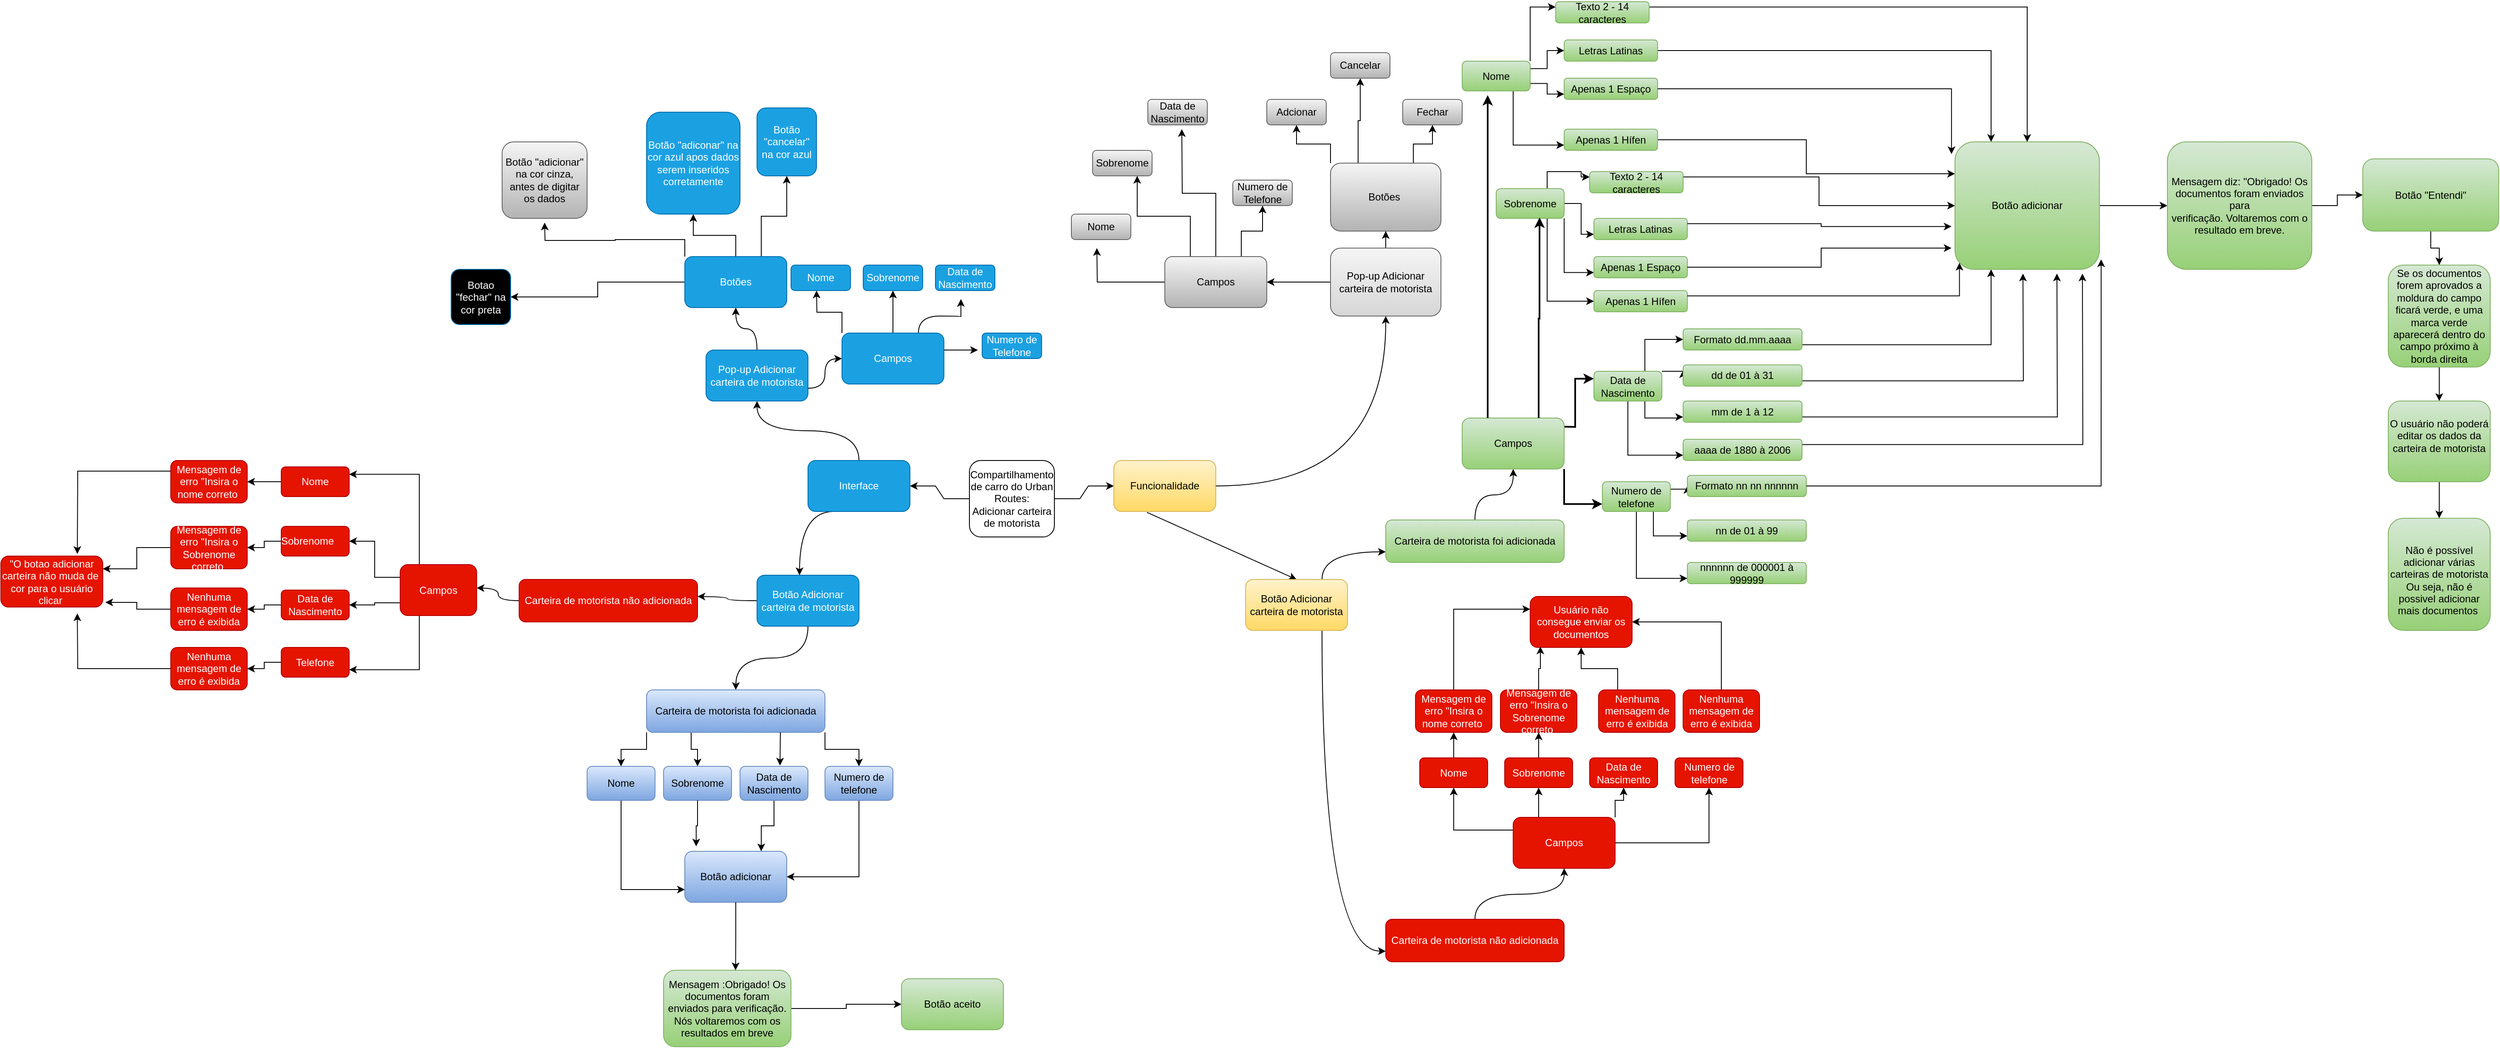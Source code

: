<mxfile version="23.1.2" type="google">
  <diagram name="Страница — 1" id="ZIvHRaE6xj98YJD_3Kp9">
    <mxGraphModel grid="1" page="1" gridSize="10" guides="1" tooltips="1" connect="1" arrows="1" fold="1" pageScale="1" pageWidth="1169" pageHeight="827" math="0" shadow="0">
      <root>
        <mxCell id="0" />
        <mxCell id="1" parent="0" />
        <mxCell id="x7NN56IQzNF8zz9Aa7Xd-1" value="" style="edgeStyle=entityRelationEdgeStyle;rounded=0;orthogonalLoop=1;jettySize=auto;html=1;" edge="1" parent="1" source="x7NN56IQzNF8zz9Aa7Xd-3" target="x7NN56IQzNF8zz9Aa7Xd-6">
          <mxGeometry relative="1" as="geometry" />
        </mxCell>
        <mxCell id="x7NN56IQzNF8zz9Aa7Xd-2" value="" style="edgeStyle=entityRelationEdgeStyle;rounded=0;orthogonalLoop=1;jettySize=auto;html=1;" edge="1" parent="1" source="x7NN56IQzNF8zz9Aa7Xd-3" target="x7NN56IQzNF8zz9Aa7Xd-7">
          <mxGeometry relative="1" as="geometry" />
        </mxCell>
        <mxCell id="x7NN56IQzNF8zz9Aa7Xd-3" value="Compartilhamento de carro do Urban Routes:&lt;br/&gt;Adicionar carteira de motorista" style="rounded=1;whiteSpace=wrap;html=1;" vertex="1" parent="1">
          <mxGeometry x="370" y="390" width="100" height="90" as="geometry" />
        </mxCell>
        <mxCell id="x7NN56IQzNF8zz9Aa7Xd-4" value="" style="edgeStyle=orthogonalEdgeStyle;rounded=0;orthogonalLoop=1;jettySize=auto;html=1;curved=1;entryX=0.5;entryY=1;entryDx=0;entryDy=0;exitX=0.5;exitY=0;exitDx=0;exitDy=0;" edge="1" parent="1" source="x7NN56IQzNF8zz9Aa7Xd-6" target="x7NN56IQzNF8zz9Aa7Xd-8">
          <mxGeometry relative="1" as="geometry">
            <mxPoint x="30" y="370" as="sourcePoint" />
            <mxPoint x="30" y="230" as="targetPoint" />
          </mxGeometry>
        </mxCell>
        <mxCell id="x7NN56IQzNF8zz9Aa7Xd-5" value="" style="edgeStyle=orthogonalEdgeStyle;rounded=0;orthogonalLoop=1;jettySize=auto;html=1;entryX=0.5;entryY=0;entryDx=0;entryDy=0;curved=1;" edge="1" parent="1">
          <mxGeometry relative="1" as="geometry">
            <mxPoint x="210" y="450" as="sourcePoint" />
            <mxPoint x="170" y="525" as="targetPoint" />
          </mxGeometry>
        </mxCell>
        <mxCell id="x7NN56IQzNF8zz9Aa7Xd-6" value="Interface" style="whiteSpace=wrap;html=1;rounded=1;fillColor=#1ba1e2;strokeColor=#006EAF;fontColor=#ffffff;" vertex="1" parent="1">
          <mxGeometry x="180" y="390" width="120" height="60" as="geometry" />
        </mxCell>
        <mxCell id="x7NN56IQzNF8zz9Aa7Xd-7" value="Funcionalidade" style="whiteSpace=wrap;html=1;rounded=1;fillColor=#fff2cc;gradientColor=#ffd966;strokeColor=#d6b656;" vertex="1" parent="1">
          <mxGeometry x="540" y="390" width="120" height="60" as="geometry" />
        </mxCell>
        <mxCell id="x7NN56IQzNF8zz9Aa7Xd-26" value="" style="edgeStyle=orthogonalEdgeStyle;rounded=0;orthogonalLoop=1;jettySize=auto;html=1;curved=1;" edge="1" parent="1" source="x7NN56IQzNF8zz9Aa7Xd-8" target="x7NN56IQzNF8zz9Aa7Xd-25">
          <mxGeometry relative="1" as="geometry" />
        </mxCell>
        <mxCell id="x7NN56IQzNF8zz9Aa7Xd-8" value="Pop-up Adicionar carteira de motorista" style="whiteSpace=wrap;html=1;rounded=1;fillColor=#1ba1e2;fontColor=#ffffff;strokeColor=#006EAF;" vertex="1" parent="1">
          <mxGeometry x="60" y="260" width="120" height="60" as="geometry" />
        </mxCell>
        <mxCell id="x7NN56IQzNF8zz9Aa7Xd-9" style="edgeStyle=orthogonalEdgeStyle;curved=1;rounded=0;orthogonalLoop=1;jettySize=auto;html=1;exitX=1;exitY=0.75;exitDx=0;exitDy=0;entryX=0;entryY=0.5;entryDx=0;entryDy=0;" edge="1" parent="1" source="x7NN56IQzNF8zz9Aa7Xd-8">
          <mxGeometry relative="1" as="geometry">
            <mxPoint x="67.5" y="180" as="sourcePoint" />
            <mxPoint x="220" y="270" as="targetPoint" />
          </mxGeometry>
        </mxCell>
        <mxCell id="x7NN56IQzNF8zz9Aa7Xd-10" value="" style="endArrow=classic;html=1;rounded=0;curved=1;entryX=0.5;entryY=0;entryDx=0;entryDy=0;exitX=0.325;exitY=1.017;exitDx=0;exitDy=0;exitPerimeter=0;" edge="1" parent="1" source="x7NN56IQzNF8zz9Aa7Xd-7" target="x7NN56IQzNF8zz9Aa7Xd-33">
          <mxGeometry width="50" height="50" relative="1" as="geometry">
            <mxPoint x="425" y="610" as="sourcePoint" />
            <mxPoint x="660" y="555" as="targetPoint" />
          </mxGeometry>
        </mxCell>
        <mxCell id="x7NN56IQzNF8zz9Aa7Xd-12" style="edgeStyle=orthogonalEdgeStyle;curved=1;rounded=0;orthogonalLoop=1;jettySize=auto;html=1;exitX=1;exitY=0.5;exitDx=0;exitDy=0;entryX=0.5;entryY=1;entryDx=0;entryDy=0;" edge="1" parent="1" source="x7NN56IQzNF8zz9Aa7Xd-7">
          <mxGeometry relative="1" as="geometry">
            <mxPoint x="860" y="220" as="targetPoint" />
          </mxGeometry>
        </mxCell>
        <mxCell id="x7NN56IQzNF8zz9Aa7Xd-15" style="edgeStyle=orthogonalEdgeStyle;curved=1;rounded=0;orthogonalLoop=1;jettySize=auto;html=1;exitX=0.5;exitY=1;exitDx=0;exitDy=0;entryX=0.5;entryY=0;entryDx=0;entryDy=0;" edge="1" parent="1" source="x7NN56IQzNF8zz9Aa7Xd-17">
          <mxGeometry relative="1" as="geometry">
            <mxPoint x="95" y="660" as="targetPoint" />
          </mxGeometry>
        </mxCell>
        <mxCell id="x7NN56IQzNF8zz9Aa7Xd-16" style="edgeStyle=orthogonalEdgeStyle;curved=1;rounded=0;orthogonalLoop=1;jettySize=auto;html=1;exitX=0;exitY=0.5;exitDx=0;exitDy=0;entryX=1;entryY=0.5;entryDx=0;entryDy=0;" edge="1" parent="1" source="x7NN56IQzNF8zz9Aa7Xd-17">
          <mxGeometry relative="1" as="geometry">
            <mxPoint x="50" y="550" as="targetPoint" />
          </mxGeometry>
        </mxCell>
        <mxCell id="x7NN56IQzNF8zz9Aa7Xd-17" value="Botão Adicionar carteira de motorista" style="whiteSpace=wrap;html=1;rounded=1;fillColor=#1ba1e2;fontColor=#ffffff;strokeColor=#006EAF;" vertex="1" parent="1">
          <mxGeometry x="120" y="525" width="120" height="60" as="geometry" />
        </mxCell>
        <mxCell id="p_vRB4R4y17Bd1J3rTZT-141" value="" style="edgeStyle=orthogonalEdgeStyle;rounded=0;orthogonalLoop=1;jettySize=auto;html=1;entryX=1;entryY=0.5;entryDx=0;entryDy=0;" edge="1" parent="1" source="x7NN56IQzNF8zz9Aa7Xd-19" target="AQnSwi48H9AKD2U_IpFZ-13">
          <mxGeometry relative="1" as="geometry" />
        </mxCell>
        <mxCell id="p_vRB4R4y17Bd1J3rTZT-143" value="" style="edgeStyle=orthogonalEdgeStyle;rounded=0;orthogonalLoop=1;jettySize=auto;html=1;" edge="1" parent="1" source="x7NN56IQzNF8zz9Aa7Xd-19" target="p_vRB4R4y17Bd1J3rTZT-142">
          <mxGeometry relative="1" as="geometry" />
        </mxCell>
        <mxCell id="x7NN56IQzNF8zz9Aa7Xd-19" value="Pop-up Adicionar carteira de motorista" style="rounded=1;whiteSpace=wrap;html=1;fillColor=#f5f5f5;gradientColor=#d6d6d6;strokeColor=#666666;" vertex="1" parent="1">
          <mxGeometry x="795" y="140" width="130" height="80" as="geometry" />
        </mxCell>
        <mxCell id="x7NN56IQzNF8zz9Aa7Xd-29" style="edgeStyle=orthogonalEdgeStyle;curved=1;rounded=0;orthogonalLoop=1;jettySize=auto;html=1;exitX=0;exitY=0.5;exitDx=0;exitDy=0;" edge="1" parent="1" source="x7NN56IQzNF8zz9Aa7Xd-20">
          <mxGeometry relative="1" as="geometry">
            <mxPoint x="-210" y="540" as="targetPoint" />
          </mxGeometry>
        </mxCell>
        <mxCell id="x7NN56IQzNF8zz9Aa7Xd-20" value="Carteira de motorista não adicionada" style="rounded=1;whiteSpace=wrap;html=1;fillColor=#e51400;fontColor=#ffffff;strokeColor=#B20000;" vertex="1" parent="1">
          <mxGeometry x="-160" y="530" width="210" height="50" as="geometry" />
        </mxCell>
        <mxCell id="p_vRB4R4y17Bd1J3rTZT-20" style="edgeStyle=orthogonalEdgeStyle;rounded=0;orthogonalLoop=1;jettySize=auto;html=1;exitX=0;exitY=1;exitDx=0;exitDy=0;entryX=0.5;entryY=0;entryDx=0;entryDy=0;" edge="1" parent="1" source="x7NN56IQzNF8zz9Aa7Xd-21" target="p_vRB4R4y17Bd1J3rTZT-14">
          <mxGeometry relative="1" as="geometry" />
        </mxCell>
        <mxCell id="p_vRB4R4y17Bd1J3rTZT-21" style="edgeStyle=orthogonalEdgeStyle;rounded=0;orthogonalLoop=1;jettySize=auto;html=1;exitX=0.25;exitY=1;exitDx=0;exitDy=0;" edge="1" parent="1" source="x7NN56IQzNF8zz9Aa7Xd-21" target="p_vRB4R4y17Bd1J3rTZT-15">
          <mxGeometry relative="1" as="geometry" />
        </mxCell>
        <mxCell id="p_vRB4R4y17Bd1J3rTZT-23" style="edgeStyle=orthogonalEdgeStyle;rounded=0;orthogonalLoop=1;jettySize=auto;html=1;exitX=1;exitY=1;exitDx=0;exitDy=0;" edge="1" parent="1" source="x7NN56IQzNF8zz9Aa7Xd-21" target="p_vRB4R4y17Bd1J3rTZT-19">
          <mxGeometry relative="1" as="geometry" />
        </mxCell>
        <mxCell id="x7NN56IQzNF8zz9Aa7Xd-21" value="Carteira de motorista foi adicionada" style="rounded=1;whiteSpace=wrap;html=1;fillColor=#dae8fc;gradientColor=#7ea6e0;strokeColor=#6c8ebf;" vertex="1" parent="1">
          <mxGeometry x="-10" y="660" width="210" height="50" as="geometry" />
        </mxCell>
        <mxCell id="x7NN56IQzNF8zz9Aa7Xd-23" style="edgeStyle=orthogonalEdgeStyle;rounded=0;orthogonalLoop=1;jettySize=auto;html=1;exitX=0.5;exitY=0;exitDx=0;exitDy=0;curved=1;entryX=0.5;entryY=1;entryDx=0;entryDy=0;" edge="1" parent="1" source="x7NN56IQzNF8zz9Aa7Xd-22" target="p_vRB4R4y17Bd1J3rTZT-5">
          <mxGeometry relative="1" as="geometry">
            <mxPoint x="280" y="210" as="targetPoint" />
          </mxGeometry>
        </mxCell>
        <mxCell id="x7NN56IQzNF8zz9Aa7Xd-24" style="edgeStyle=orthogonalEdgeStyle;rounded=0;orthogonalLoop=1;jettySize=auto;html=1;exitX=0.75;exitY=0;exitDx=0;exitDy=0;curved=1;" edge="1" parent="1" source="x7NN56IQzNF8zz9Aa7Xd-22">
          <mxGeometry relative="1" as="geometry">
            <mxPoint x="360" y="200" as="targetPoint" />
          </mxGeometry>
        </mxCell>
        <mxCell id="p_vRB4R4y17Bd1J3rTZT-2" style="edgeStyle=orthogonalEdgeStyle;rounded=0;orthogonalLoop=1;jettySize=auto;html=1;exitX=0;exitY=0;exitDx=0;exitDy=0;" edge="1" parent="1" source="x7NN56IQzNF8zz9Aa7Xd-22">
          <mxGeometry relative="1" as="geometry">
            <mxPoint x="190" y="190" as="targetPoint" />
          </mxGeometry>
        </mxCell>
        <mxCell id="x7NN56IQzNF8zz9Aa7Xd-22" value="Campos" style="rounded=1;whiteSpace=wrap;html=1;fillColor=#1ba1e2;fontColor=#ffffff;strokeColor=#006EAF;" vertex="1" parent="1">
          <mxGeometry x="220" y="240" width="120" height="60" as="geometry" />
        </mxCell>
        <mxCell id="AQnSwi48H9AKD2U_IpFZ-12" style="edgeStyle=orthogonalEdgeStyle;rounded=0;orthogonalLoop=1;jettySize=auto;html=1;exitX=0;exitY=0.5;exitDx=0;exitDy=0;entryX=1;entryY=0.5;entryDx=0;entryDy=0;" edge="1" parent="1" source="x7NN56IQzNF8zz9Aa7Xd-25" target="AQnSwi48H9AKD2U_IpFZ-11">
          <mxGeometry relative="1" as="geometry" />
        </mxCell>
        <mxCell id="AQnSwi48H9AKD2U_IpFZ-59" style="edgeStyle=orthogonalEdgeStyle;rounded=0;orthogonalLoop=1;jettySize=auto;html=1;exitX=0.75;exitY=0;exitDx=0;exitDy=0;entryX=0.5;entryY=1;entryDx=0;entryDy=0;" edge="1" parent="1" source="x7NN56IQzNF8zz9Aa7Xd-25" target="p_vRB4R4y17Bd1J3rTZT-12">
          <mxGeometry relative="1" as="geometry" />
        </mxCell>
        <mxCell id="AQnSwi48H9AKD2U_IpFZ-61" style="edgeStyle=orthogonalEdgeStyle;rounded=0;orthogonalLoop=1;jettySize=auto;html=1;exitX=0.5;exitY=0;exitDx=0;exitDy=0;" edge="1" parent="1" source="x7NN56IQzNF8zz9Aa7Xd-25" target="AQnSwi48H9AKD2U_IpFZ-60">
          <mxGeometry relative="1" as="geometry" />
        </mxCell>
        <mxCell id="AQnSwi48H9AKD2U_IpFZ-62" style="edgeStyle=orthogonalEdgeStyle;rounded=0;orthogonalLoop=1;jettySize=auto;html=1;exitX=0;exitY=0;exitDx=0;exitDy=0;" edge="1" parent="1" source="x7NN56IQzNF8zz9Aa7Xd-25">
          <mxGeometry relative="1" as="geometry">
            <mxPoint x="-130" y="110" as="targetPoint" />
          </mxGeometry>
        </mxCell>
        <mxCell id="x7NN56IQzNF8zz9Aa7Xd-25" value="Botões" style="whiteSpace=wrap;html=1;rounded=1;fillColor=#1ba1e2;fontColor=#ffffff;strokeColor=#006EAF;" vertex="1" parent="1">
          <mxGeometry x="35" y="150" width="120" height="60" as="geometry" />
        </mxCell>
        <mxCell id="x7NN56IQzNF8zz9Aa7Xd-39" style="edgeStyle=orthogonalEdgeStyle;curved=1;rounded=0;orthogonalLoop=1;jettySize=auto;html=1;exitX=0.75;exitY=1;exitDx=0;exitDy=0;entryX=0;entryY=0.75;entryDx=0;entryDy=0;" edge="1" parent="1" source="x7NN56IQzNF8zz9Aa7Xd-33" target="x7NN56IQzNF8zz9Aa7Xd-37">
          <mxGeometry relative="1" as="geometry" />
        </mxCell>
        <mxCell id="x7NN56IQzNF8zz9Aa7Xd-40" style="edgeStyle=orthogonalEdgeStyle;curved=1;rounded=0;orthogonalLoop=1;jettySize=auto;html=1;exitX=0.75;exitY=0;exitDx=0;exitDy=0;entryX=0;entryY=0.75;entryDx=0;entryDy=0;" edge="1" parent="1" source="x7NN56IQzNF8zz9Aa7Xd-33" target="x7NN56IQzNF8zz9Aa7Xd-38">
          <mxGeometry relative="1" as="geometry" />
        </mxCell>
        <mxCell id="x7NN56IQzNF8zz9Aa7Xd-33" value="Botão Adicionar carteira de motorista" style="whiteSpace=wrap;html=1;rounded=1;fillColor=#fff2cc;gradientColor=#ffd966;strokeColor=#d6b656;" vertex="1" parent="1">
          <mxGeometry x="695" y="530" width="120" height="60" as="geometry" />
        </mxCell>
        <mxCell id="x7NN56IQzNF8zz9Aa7Xd-42" style="edgeStyle=orthogonalEdgeStyle;curved=1;rounded=0;orthogonalLoop=1;jettySize=auto;html=1;exitX=0.5;exitY=0;exitDx=0;exitDy=0;" edge="1" parent="1" source="x7NN56IQzNF8zz9Aa7Xd-37">
          <mxGeometry relative="1" as="geometry">
            <mxPoint x="1070" y="870" as="targetPoint" />
          </mxGeometry>
        </mxCell>
        <mxCell id="x7NN56IQzNF8zz9Aa7Xd-37" value="Carteira de motorista não adicionada" style="rounded=1;whiteSpace=wrap;html=1;fillColor=#e51400;strokeColor=#B20000;fontColor=#ffffff;" vertex="1" parent="1">
          <mxGeometry x="860" y="930" width="210" height="50" as="geometry" />
        </mxCell>
        <mxCell id="x7NN56IQzNF8zz9Aa7Xd-41" style="edgeStyle=orthogonalEdgeStyle;curved=1;rounded=0;orthogonalLoop=1;jettySize=auto;html=1;exitX=0.5;exitY=0;exitDx=0;exitDy=0;" edge="1" parent="1" source="x7NN56IQzNF8zz9Aa7Xd-38">
          <mxGeometry relative="1" as="geometry">
            <mxPoint x="1010" y="400" as="targetPoint" />
          </mxGeometry>
        </mxCell>
        <mxCell id="x7NN56IQzNF8zz9Aa7Xd-38" value="Carteira de motorista foi adicionada" style="rounded=1;whiteSpace=wrap;html=1;fillColor=#d5e8d4;gradientColor=#97d077;strokeColor=#82b366;" vertex="1" parent="1">
          <mxGeometry x="860" y="460" width="210" height="50" as="geometry" />
        </mxCell>
        <mxCell id="p_vRB4R4y17Bd1J3rTZT-3" value="Nome" style="rounded=1;whiteSpace=wrap;html=1;fillColor=#1ba1e2;fontColor=#ffffff;strokeColor=#006EAF;" vertex="1" parent="1">
          <mxGeometry x="160" y="160" width="70" height="30" as="geometry" />
        </mxCell>
        <mxCell id="p_vRB4R4y17Bd1J3rTZT-5" value="Sobrenome" style="rounded=1;whiteSpace=wrap;html=1;fillColor=#1ba1e2;fontColor=#ffffff;strokeColor=#006EAF;" vertex="1" parent="1">
          <mxGeometry x="245" y="160" width="70" height="30" as="geometry" />
        </mxCell>
        <mxCell id="p_vRB4R4y17Bd1J3rTZT-8" value="Data de Nascimento" style="rounded=1;whiteSpace=wrap;html=1;fillColor=#1ba1e2;fontColor=#ffffff;strokeColor=#006EAF;" vertex="1" parent="1">
          <mxGeometry x="330" y="160" width="70" height="30" as="geometry" />
        </mxCell>
        <mxCell id="p_vRB4R4y17Bd1J3rTZT-9" value="" style="endArrow=classic;html=1;rounded=0;" edge="1" parent="1">
          <mxGeometry width="50" height="50" relative="1" as="geometry">
            <mxPoint x="340" y="260" as="sourcePoint" />
            <mxPoint x="380" y="260" as="targetPoint" />
          </mxGeometry>
        </mxCell>
        <mxCell id="p_vRB4R4y17Bd1J3rTZT-10" value="Numero de Telefone" style="rounded=1;whiteSpace=wrap;html=1;fillColor=#1ba1e2;fontColor=#ffffff;strokeColor=#006EAF;" vertex="1" parent="1">
          <mxGeometry x="385" y="240" width="70" height="30" as="geometry" />
        </mxCell>
        <mxCell id="p_vRB4R4y17Bd1J3rTZT-11" value="Botão &quot;adicionar&quot; na cor cinza, antes de digitar os dados" style="rounded=1;whiteSpace=wrap;html=1;fillColor=#f5f5f5;strokeColor=#666666;gradientColor=#b3b3b3;" vertex="1" parent="1">
          <mxGeometry x="-180" y="15" width="100" height="90" as="geometry" />
        </mxCell>
        <mxCell id="p_vRB4R4y17Bd1J3rTZT-12" value="Botão &quot;cancelar&quot; na cor azul" style="rounded=1;whiteSpace=wrap;html=1;fillColor=#1ba1e2;fontColor=#ffffff;strokeColor=#006EAF;" vertex="1" parent="1">
          <mxGeometry x="120" y="-25" width="70" height="80" as="geometry" />
        </mxCell>
        <mxCell id="AQnSwi48H9AKD2U_IpFZ-6" style="edgeStyle=orthogonalEdgeStyle;rounded=0;orthogonalLoop=1;jettySize=auto;html=1;exitX=0.5;exitY=1;exitDx=0;exitDy=0;entryX=0;entryY=0.75;entryDx=0;entryDy=0;" edge="1" parent="1" source="p_vRB4R4y17Bd1J3rTZT-14" target="AQnSwi48H9AKD2U_IpFZ-5">
          <mxGeometry relative="1" as="geometry" />
        </mxCell>
        <mxCell id="p_vRB4R4y17Bd1J3rTZT-14" value="Nome" style="rounded=1;whiteSpace=wrap;html=1;fillColor=#dae8fc;gradientColor=#7ea6e0;strokeColor=#6c8ebf;" vertex="1" parent="1">
          <mxGeometry x="-80" y="750" width="80" height="40" as="geometry" />
        </mxCell>
        <mxCell id="p_vRB4R4y17Bd1J3rTZT-15" value="Sobrenome" style="rounded=1;whiteSpace=wrap;html=1;fillColor=#dae8fc;gradientColor=#7ea6e0;strokeColor=#6c8ebf;" vertex="1" parent="1">
          <mxGeometry x="10" y="750" width="80" height="40" as="geometry" />
        </mxCell>
        <mxCell id="AQnSwi48H9AKD2U_IpFZ-8" style="edgeStyle=orthogonalEdgeStyle;rounded=0;orthogonalLoop=1;jettySize=auto;html=1;exitX=0.5;exitY=1;exitDx=0;exitDy=0;entryX=0.75;entryY=0;entryDx=0;entryDy=0;" edge="1" parent="1" source="p_vRB4R4y17Bd1J3rTZT-16" target="AQnSwi48H9AKD2U_IpFZ-5">
          <mxGeometry relative="1" as="geometry" />
        </mxCell>
        <mxCell id="p_vRB4R4y17Bd1J3rTZT-16" value="Data de Nascimento" style="rounded=1;whiteSpace=wrap;html=1;fillColor=#dae8fc;gradientColor=#7ea6e0;strokeColor=#6c8ebf;" vertex="1" parent="1">
          <mxGeometry x="100" y="750" width="80" height="40" as="geometry" />
        </mxCell>
        <mxCell id="AQnSwi48H9AKD2U_IpFZ-9" style="edgeStyle=orthogonalEdgeStyle;rounded=0;orthogonalLoop=1;jettySize=auto;html=1;exitX=0.5;exitY=1;exitDx=0;exitDy=0;entryX=1;entryY=0.5;entryDx=0;entryDy=0;" edge="1" parent="1" source="p_vRB4R4y17Bd1J3rTZT-19" target="AQnSwi48H9AKD2U_IpFZ-5">
          <mxGeometry relative="1" as="geometry" />
        </mxCell>
        <mxCell id="p_vRB4R4y17Bd1J3rTZT-19" value="Numero de telefone" style="rounded=1;whiteSpace=wrap;html=1;fillColor=#dae8fc;gradientColor=#7ea6e0;strokeColor=#6c8ebf;" vertex="1" parent="1">
          <mxGeometry x="200" y="750" width="80" height="40" as="geometry" />
        </mxCell>
        <mxCell id="p_vRB4R4y17Bd1J3rTZT-22" style="edgeStyle=orthogonalEdgeStyle;rounded=0;orthogonalLoop=1;jettySize=auto;html=1;exitX=0.75;exitY=1;exitDx=0;exitDy=0;entryX=0.588;entryY=-0.025;entryDx=0;entryDy=0;entryPerimeter=0;" edge="1" parent="1" source="x7NN56IQzNF8zz9Aa7Xd-21" target="p_vRB4R4y17Bd1J3rTZT-16">
          <mxGeometry relative="1" as="geometry" />
        </mxCell>
        <mxCell id="AQnSwi48H9AKD2U_IpFZ-2" style="edgeStyle=orthogonalEdgeStyle;rounded=0;orthogonalLoop=1;jettySize=auto;html=1;exitX=1;exitY=0.5;exitDx=0;exitDy=0;" edge="1" parent="1" source="p_vRB4R4y17Bd1J3rTZT-24" target="AQnSwi48H9AKD2U_IpFZ-1">
          <mxGeometry relative="1" as="geometry" />
        </mxCell>
        <mxCell id="p_vRB4R4y17Bd1J3rTZT-24" value="Mensagem :Obrigado! Os documentos foram enviados para verificação. Nós voltaremos com os resultados em breve" style="rounded=1;whiteSpace=wrap;html=1;fillColor=#d5e8d4;gradientColor=#97d077;strokeColor=#82b366;" vertex="1" parent="1">
          <mxGeometry x="10" y="990" width="150" height="90" as="geometry" />
        </mxCell>
        <mxCell id="p_vRB4R4y17Bd1J3rTZT-71" style="edgeStyle=orthogonalEdgeStyle;rounded=0;orthogonalLoop=1;jettySize=auto;html=1;entryX=0;entryY=0.25;entryDx=0;entryDy=0;strokeWidth=2;" edge="1" parent="1" target="p_vRB4R4y17Bd1J3rTZT-61">
          <mxGeometry relative="1" as="geometry">
            <mxPoint x="1060" y="350" as="sourcePoint" />
          </mxGeometry>
        </mxCell>
        <mxCell id="p_vRB4R4y17Bd1J3rTZT-84" style="edgeStyle=orthogonalEdgeStyle;rounded=0;orthogonalLoop=1;jettySize=auto;html=1;exitX=1;exitY=1;exitDx=0;exitDy=0;entryX=0;entryY=0.75;entryDx=0;entryDy=0;strokeWidth=2;" edge="1" parent="1" source="p_vRB4R4y17Bd1J3rTZT-29" target="p_vRB4R4y17Bd1J3rTZT-83">
          <mxGeometry relative="1" as="geometry" />
        </mxCell>
        <mxCell id="p_vRB4R4y17Bd1J3rTZT-29" value="Campos" style="rounded=1;whiteSpace=wrap;html=1;fillColor=#d5e8d4;strokeColor=#82b366;gradientColor=#97d077;" vertex="1" parent="1">
          <mxGeometry x="950" y="340" width="120" height="60" as="geometry" />
        </mxCell>
        <mxCell id="p_vRB4R4y17Bd1J3rTZT-42" style="edgeStyle=orthogonalEdgeStyle;rounded=0;orthogonalLoop=1;jettySize=auto;html=1;exitX=1;exitY=0;exitDx=0;exitDy=0;entryX=0;entryY=0.25;entryDx=0;entryDy=0;" edge="1" parent="1" source="p_vRB4R4y17Bd1J3rTZT-34" target="p_vRB4R4y17Bd1J3rTZT-36">
          <mxGeometry relative="1" as="geometry" />
        </mxCell>
        <mxCell id="p_vRB4R4y17Bd1J3rTZT-43" style="edgeStyle=orthogonalEdgeStyle;rounded=0;orthogonalLoop=1;jettySize=auto;html=1;exitX=1;exitY=0.25;exitDx=0;exitDy=0;" edge="1" parent="1" source="p_vRB4R4y17Bd1J3rTZT-34" target="p_vRB4R4y17Bd1J3rTZT-39">
          <mxGeometry relative="1" as="geometry" />
        </mxCell>
        <mxCell id="p_vRB4R4y17Bd1J3rTZT-45" style="edgeStyle=orthogonalEdgeStyle;rounded=0;orthogonalLoop=1;jettySize=auto;html=1;exitX=0.75;exitY=1;exitDx=0;exitDy=0;entryX=0;entryY=0.75;entryDx=0;entryDy=0;" edge="1" parent="1" source="p_vRB4R4y17Bd1J3rTZT-34" target="p_vRB4R4y17Bd1J3rTZT-41">
          <mxGeometry relative="1" as="geometry" />
        </mxCell>
        <mxCell id="p_vRB4R4y17Bd1J3rTZT-64" style="edgeStyle=orthogonalEdgeStyle;rounded=0;orthogonalLoop=1;jettySize=auto;html=1;exitX=1;exitY=0.75;exitDx=0;exitDy=0;entryX=0;entryY=0.75;entryDx=0;entryDy=0;" edge="1" parent="1" source="p_vRB4R4y17Bd1J3rTZT-34" target="p_vRB4R4y17Bd1J3rTZT-40">
          <mxGeometry relative="1" as="geometry" />
        </mxCell>
        <mxCell id="p_vRB4R4y17Bd1J3rTZT-34" value="Nome" style="rounded=1;whiteSpace=wrap;html=1;fillColor=#d5e8d4;gradientColor=#97d077;strokeColor=#82b366;" vertex="1" parent="1">
          <mxGeometry x="950" y="-80" width="80" height="35" as="geometry" />
        </mxCell>
        <mxCell id="AQnSwi48H9AKD2U_IpFZ-33" style="edgeStyle=orthogonalEdgeStyle;rounded=0;orthogonalLoop=1;jettySize=auto;html=1;exitX=1;exitY=0.25;exitDx=0;exitDy=0;" edge="1" parent="1" source="p_vRB4R4y17Bd1J3rTZT-36" target="AQnSwi48H9AKD2U_IpFZ-32">
          <mxGeometry relative="1" as="geometry" />
        </mxCell>
        <mxCell id="p_vRB4R4y17Bd1J3rTZT-36" value="Texto 2 - 14 caracteres" style="rounded=1;whiteSpace=wrap;html=1;fillColor=#d5e8d4;gradientColor=#97d077;strokeColor=#82b366;" vertex="1" parent="1">
          <mxGeometry x="1060" y="-150" width="110" height="25" as="geometry" />
        </mxCell>
        <mxCell id="AQnSwi48H9AKD2U_IpFZ-34" style="edgeStyle=orthogonalEdgeStyle;rounded=0;orthogonalLoop=1;jettySize=auto;html=1;exitX=1;exitY=0.5;exitDx=0;exitDy=0;entryX=0.25;entryY=0;entryDx=0;entryDy=0;" edge="1" parent="1" source="p_vRB4R4y17Bd1J3rTZT-39" target="AQnSwi48H9AKD2U_IpFZ-32">
          <mxGeometry relative="1" as="geometry" />
        </mxCell>
        <mxCell id="p_vRB4R4y17Bd1J3rTZT-39" value="Letras Latinas" style="rounded=1;whiteSpace=wrap;html=1;fillColor=#d5e8d4;gradientColor=#97d077;strokeColor=#82b366;" vertex="1" parent="1">
          <mxGeometry x="1070" y="-105" width="110" height="25" as="geometry" />
        </mxCell>
        <mxCell id="p_vRB4R4y17Bd1J3rTZT-40" value="Apenas 1 Espaço" style="rounded=1;whiteSpace=wrap;html=1;fillColor=#d5e8d4;gradientColor=#97d077;strokeColor=#82b366;" vertex="1" parent="1">
          <mxGeometry x="1070" y="-60" width="110" height="25" as="geometry" />
        </mxCell>
        <mxCell id="AQnSwi48H9AKD2U_IpFZ-36" style="edgeStyle=orthogonalEdgeStyle;rounded=0;orthogonalLoop=1;jettySize=auto;html=1;exitX=1;exitY=0.5;exitDx=0;exitDy=0;entryX=0;entryY=0.25;entryDx=0;entryDy=0;" edge="1" parent="1" source="p_vRB4R4y17Bd1J3rTZT-41" target="AQnSwi48H9AKD2U_IpFZ-32">
          <mxGeometry relative="1" as="geometry" />
        </mxCell>
        <mxCell id="p_vRB4R4y17Bd1J3rTZT-41" value="Apenas 1 Hífen" style="rounded=1;whiteSpace=wrap;html=1;fillColor=#d5e8d4;gradientColor=#97d077;strokeColor=#82b366;" vertex="1" parent="1">
          <mxGeometry x="1070" width="110" height="25" as="geometry" />
        </mxCell>
        <mxCell id="p_vRB4R4y17Bd1J3rTZT-46" style="edgeStyle=orthogonalEdgeStyle;rounded=0;orthogonalLoop=1;jettySize=auto;html=1;exitX=0.25;exitY=0;exitDx=0;exitDy=0;entryX=0.375;entryY=1.143;entryDx=0;entryDy=0;entryPerimeter=0;strokeWidth=2;" edge="1" parent="1" source="p_vRB4R4y17Bd1J3rTZT-29" target="p_vRB4R4y17Bd1J3rTZT-34">
          <mxGeometry relative="1" as="geometry" />
        </mxCell>
        <mxCell id="p_vRB4R4y17Bd1J3rTZT-56" style="edgeStyle=orthogonalEdgeStyle;rounded=0;orthogonalLoop=1;jettySize=auto;html=1;exitX=0.75;exitY=0;exitDx=0;exitDy=0;entryX=0;entryY=0.25;entryDx=0;entryDy=0;" edge="1" parent="1" source="p_vRB4R4y17Bd1J3rTZT-48" target="p_vRB4R4y17Bd1J3rTZT-50">
          <mxGeometry relative="1" as="geometry">
            <mxPoint x="1080" y="160" as="targetPoint" />
          </mxGeometry>
        </mxCell>
        <mxCell id="p_vRB4R4y17Bd1J3rTZT-66" style="edgeStyle=orthogonalEdgeStyle;rounded=0;orthogonalLoop=1;jettySize=auto;html=1;exitX=1;exitY=0.5;exitDx=0;exitDy=0;entryX=0;entryY=0.75;entryDx=0;entryDy=0;" edge="1" parent="1" source="p_vRB4R4y17Bd1J3rTZT-48" target="p_vRB4R4y17Bd1J3rTZT-51">
          <mxGeometry relative="1" as="geometry" />
        </mxCell>
        <mxCell id="p_vRB4R4y17Bd1J3rTZT-67" style="edgeStyle=orthogonalEdgeStyle;rounded=0;orthogonalLoop=1;jettySize=auto;html=1;exitX=1;exitY=1;exitDx=0;exitDy=0;entryX=0;entryY=0.75;entryDx=0;entryDy=0;" edge="1" parent="1" source="p_vRB4R4y17Bd1J3rTZT-48" target="p_vRB4R4y17Bd1J3rTZT-52">
          <mxGeometry relative="1" as="geometry" />
        </mxCell>
        <mxCell id="p_vRB4R4y17Bd1J3rTZT-68" style="edgeStyle=orthogonalEdgeStyle;rounded=0;orthogonalLoop=1;jettySize=auto;html=1;exitX=0.75;exitY=1;exitDx=0;exitDy=0;entryX=0;entryY=0.5;entryDx=0;entryDy=0;" edge="1" parent="1" source="p_vRB4R4y17Bd1J3rTZT-48" target="p_vRB4R4y17Bd1J3rTZT-54">
          <mxGeometry relative="1" as="geometry" />
        </mxCell>
        <mxCell id="p_vRB4R4y17Bd1J3rTZT-48" value="Sobrenome" style="rounded=1;whiteSpace=wrap;html=1;fillColor=#d5e8d4;gradientColor=#97d077;strokeColor=#82b366;" vertex="1" parent="1">
          <mxGeometry x="990" y="70" width="80" height="35" as="geometry" />
        </mxCell>
        <mxCell id="p_vRB4R4y17Bd1J3rTZT-49" style="edgeStyle=orthogonalEdgeStyle;rounded=0;orthogonalLoop=1;jettySize=auto;html=1;exitX=0.75;exitY=0;exitDx=0;exitDy=0;strokeWidth=2;entryX=0.638;entryY=0.971;entryDx=0;entryDy=0;entryPerimeter=0;" edge="1" parent="1" source="p_vRB4R4y17Bd1J3rTZT-29" target="p_vRB4R4y17Bd1J3rTZT-48">
          <mxGeometry relative="1" as="geometry">
            <mxPoint x="1039" y="230" as="targetPoint" />
            <Array as="points">
              <mxPoint x="1040" y="223" />
            </Array>
          </mxGeometry>
        </mxCell>
        <mxCell id="AQnSwi48H9AKD2U_IpFZ-37" style="edgeStyle=orthogonalEdgeStyle;rounded=0;orthogonalLoop=1;jettySize=auto;html=1;exitX=1;exitY=0.25;exitDx=0;exitDy=0;entryX=0;entryY=0.5;entryDx=0;entryDy=0;" edge="1" parent="1" source="p_vRB4R4y17Bd1J3rTZT-50" target="AQnSwi48H9AKD2U_IpFZ-32">
          <mxGeometry relative="1" as="geometry" />
        </mxCell>
        <mxCell id="p_vRB4R4y17Bd1J3rTZT-50" value="Texto 2 - 14 caracteres" style="rounded=1;whiteSpace=wrap;html=1;fillColor=#d5e8d4;gradientColor=#97d077;strokeColor=#82b366;" vertex="1" parent="1">
          <mxGeometry x="1100" y="50" width="110" height="25" as="geometry" />
        </mxCell>
        <mxCell id="p_vRB4R4y17Bd1J3rTZT-51" value="Letras Latinas" style="rounded=1;whiteSpace=wrap;html=1;fillColor=#d5e8d4;gradientColor=#97d077;strokeColor=#82b366;" vertex="1" parent="1">
          <mxGeometry x="1105" y="105" width="110" height="25" as="geometry" />
        </mxCell>
        <mxCell id="p_vRB4R4y17Bd1J3rTZT-52" value="Apenas 1 Espaço" style="rounded=1;whiteSpace=wrap;html=1;fillColor=#d5e8d4;gradientColor=#97d077;strokeColor=#82b366;" vertex="1" parent="1">
          <mxGeometry x="1105" y="150" width="110" height="25" as="geometry" />
        </mxCell>
        <mxCell id="p_vRB4R4y17Bd1J3rTZT-54" value="Apenas 1 Hífen" style="rounded=1;whiteSpace=wrap;html=1;fillColor=#d5e8d4;gradientColor=#97d077;strokeColor=#82b366;" vertex="1" parent="1">
          <mxGeometry x="1105" y="190" width="110" height="25" as="geometry" />
        </mxCell>
        <mxCell id="p_vRB4R4y17Bd1J3rTZT-78" style="edgeStyle=orthogonalEdgeStyle;rounded=0;orthogonalLoop=1;jettySize=auto;html=1;exitX=0.75;exitY=0;exitDx=0;exitDy=0;entryX=0;entryY=0.5;entryDx=0;entryDy=0;" edge="1" parent="1" source="p_vRB4R4y17Bd1J3rTZT-61" target="p_vRB4R4y17Bd1J3rTZT-74">
          <mxGeometry relative="1" as="geometry" />
        </mxCell>
        <mxCell id="p_vRB4R4y17Bd1J3rTZT-79" style="edgeStyle=orthogonalEdgeStyle;rounded=0;orthogonalLoop=1;jettySize=auto;html=1;exitX=1;exitY=0;exitDx=0;exitDy=0;entryX=0;entryY=0.25;entryDx=0;entryDy=0;" edge="1" parent="1" source="p_vRB4R4y17Bd1J3rTZT-61" target="p_vRB4R4y17Bd1J3rTZT-75">
          <mxGeometry relative="1" as="geometry" />
        </mxCell>
        <mxCell id="p_vRB4R4y17Bd1J3rTZT-81" style="edgeStyle=orthogonalEdgeStyle;rounded=0;orthogonalLoop=1;jettySize=auto;html=1;exitX=0.75;exitY=1;exitDx=0;exitDy=0;entryX=0;entryY=0.75;entryDx=0;entryDy=0;" edge="1" parent="1" source="p_vRB4R4y17Bd1J3rTZT-61" target="p_vRB4R4y17Bd1J3rTZT-76">
          <mxGeometry relative="1" as="geometry" />
        </mxCell>
        <mxCell id="p_vRB4R4y17Bd1J3rTZT-82" style="edgeStyle=orthogonalEdgeStyle;rounded=0;orthogonalLoop=1;jettySize=auto;html=1;exitX=0.5;exitY=1;exitDx=0;exitDy=0;entryX=0;entryY=0.75;entryDx=0;entryDy=0;" edge="1" parent="1" source="p_vRB4R4y17Bd1J3rTZT-61" target="p_vRB4R4y17Bd1J3rTZT-77">
          <mxGeometry relative="1" as="geometry" />
        </mxCell>
        <mxCell id="p_vRB4R4y17Bd1J3rTZT-61" value="Data de Nascimento" style="rounded=1;whiteSpace=wrap;html=1;fillColor=#d5e8d4;gradientColor=#97d077;strokeColor=#82b366;" vertex="1" parent="1">
          <mxGeometry x="1105" y="285" width="80" height="35" as="geometry" />
        </mxCell>
        <mxCell id="AQnSwi48H9AKD2U_IpFZ-41" style="edgeStyle=orthogonalEdgeStyle;rounded=0;orthogonalLoop=1;jettySize=auto;html=1;exitX=1;exitY=0.75;exitDx=0;exitDy=0;entryX=0.25;entryY=1;entryDx=0;entryDy=0;" edge="1" parent="1" source="p_vRB4R4y17Bd1J3rTZT-74" target="AQnSwi48H9AKD2U_IpFZ-32">
          <mxGeometry relative="1" as="geometry" />
        </mxCell>
        <mxCell id="p_vRB4R4y17Bd1J3rTZT-74" value="Formato dd.mm.aaaa" style="rounded=1;whiteSpace=wrap;html=1;fillColor=#d5e8d4;gradientColor=#97d077;strokeColor=#82b366;" vertex="1" parent="1">
          <mxGeometry x="1210" y="235" width="140" height="25" as="geometry" />
        </mxCell>
        <mxCell id="AQnSwi48H9AKD2U_IpFZ-42" style="edgeStyle=orthogonalEdgeStyle;rounded=0;orthogonalLoop=1;jettySize=auto;html=1;exitX=1;exitY=0.75;exitDx=0;exitDy=0;" edge="1" parent="1" source="p_vRB4R4y17Bd1J3rTZT-75">
          <mxGeometry relative="1" as="geometry">
            <mxPoint x="1610" y="170" as="targetPoint" />
          </mxGeometry>
        </mxCell>
        <mxCell id="p_vRB4R4y17Bd1J3rTZT-75" value="dd de 01 à 31" style="rounded=1;whiteSpace=wrap;html=1;fillColor=#d5e8d4;gradientColor=#97d077;strokeColor=#82b366;" vertex="1" parent="1">
          <mxGeometry x="1210" y="277.5" width="140" height="25" as="geometry" />
        </mxCell>
        <mxCell id="AQnSwi48H9AKD2U_IpFZ-43" style="edgeStyle=orthogonalEdgeStyle;rounded=0;orthogonalLoop=1;jettySize=auto;html=1;exitX=1;exitY=0.75;exitDx=0;exitDy=0;" edge="1" parent="1" source="p_vRB4R4y17Bd1J3rTZT-76">
          <mxGeometry relative="1" as="geometry">
            <mxPoint x="1650" y="170" as="targetPoint" />
          </mxGeometry>
        </mxCell>
        <mxCell id="p_vRB4R4y17Bd1J3rTZT-76" value="mm de 1 à 12" style="rounded=1;whiteSpace=wrap;html=1;fillColor=#d5e8d4;gradientColor=#97d077;strokeColor=#82b366;" vertex="1" parent="1">
          <mxGeometry x="1210" y="320" width="140" height="25" as="geometry" />
        </mxCell>
        <mxCell id="AQnSwi48H9AKD2U_IpFZ-44" style="edgeStyle=orthogonalEdgeStyle;rounded=0;orthogonalLoop=1;jettySize=auto;html=1;exitX=1;exitY=0.25;exitDx=0;exitDy=0;" edge="1" parent="1" source="p_vRB4R4y17Bd1J3rTZT-77">
          <mxGeometry relative="1" as="geometry">
            <mxPoint x="1680" y="170" as="targetPoint" />
          </mxGeometry>
        </mxCell>
        <mxCell id="p_vRB4R4y17Bd1J3rTZT-77" value="aaaa de 1880 à 2006" style="rounded=1;whiteSpace=wrap;html=1;fillColor=#d5e8d4;gradientColor=#97d077;strokeColor=#82b366;" vertex="1" parent="1">
          <mxGeometry x="1210" y="365" width="140" height="25" as="geometry" />
        </mxCell>
        <mxCell id="p_vRB4R4y17Bd1J3rTZT-89" style="edgeStyle=orthogonalEdgeStyle;rounded=0;orthogonalLoop=1;jettySize=auto;html=1;exitX=1;exitY=0.25;exitDx=0;exitDy=0;entryX=0;entryY=0.5;entryDx=0;entryDy=0;" edge="1" parent="1" source="p_vRB4R4y17Bd1J3rTZT-83" target="p_vRB4R4y17Bd1J3rTZT-85">
          <mxGeometry relative="1" as="geometry" />
        </mxCell>
        <mxCell id="p_vRB4R4y17Bd1J3rTZT-90" style="edgeStyle=orthogonalEdgeStyle;rounded=0;orthogonalLoop=1;jettySize=auto;html=1;exitX=0.75;exitY=1;exitDx=0;exitDy=0;entryX=0;entryY=0.75;entryDx=0;entryDy=0;" edge="1" parent="1" source="p_vRB4R4y17Bd1J3rTZT-83" target="p_vRB4R4y17Bd1J3rTZT-86">
          <mxGeometry relative="1" as="geometry" />
        </mxCell>
        <mxCell id="p_vRB4R4y17Bd1J3rTZT-91" style="edgeStyle=orthogonalEdgeStyle;rounded=0;orthogonalLoop=1;jettySize=auto;html=1;exitX=0.5;exitY=1;exitDx=0;exitDy=0;entryX=0;entryY=0.75;entryDx=0;entryDy=0;" edge="1" parent="1" source="p_vRB4R4y17Bd1J3rTZT-83" target="p_vRB4R4y17Bd1J3rTZT-87">
          <mxGeometry relative="1" as="geometry" />
        </mxCell>
        <mxCell id="p_vRB4R4y17Bd1J3rTZT-83" value="Numero de telefone" style="rounded=1;whiteSpace=wrap;html=1;fillColor=#d5e8d4;gradientColor=#97d077;strokeColor=#82b366;" vertex="1" parent="1">
          <mxGeometry x="1115" y="415" width="80" height="35" as="geometry" />
        </mxCell>
        <mxCell id="p_vRB4R4y17Bd1J3rTZT-85" value="Formato nn nn nnnnnn" style="rounded=1;whiteSpace=wrap;html=1;fillColor=#d5e8d4;gradientColor=#97d077;strokeColor=#82b366;" vertex="1" parent="1">
          <mxGeometry x="1215" y="407.5" width="140" height="25" as="geometry" />
        </mxCell>
        <mxCell id="p_vRB4R4y17Bd1J3rTZT-86" value="nn de 01 à 99" style="rounded=1;whiteSpace=wrap;html=1;fillColor=#d5e8d4;gradientColor=#97d077;strokeColor=#82b366;" vertex="1" parent="1">
          <mxGeometry x="1215" y="460" width="140" height="25" as="geometry" />
        </mxCell>
        <mxCell id="p_vRB4R4y17Bd1J3rTZT-87" value="nnnnnn de 000001 à 999999" style="rounded=1;whiteSpace=wrap;html=1;fillColor=#d5e8d4;gradientColor=#97d077;strokeColor=#82b366;" vertex="1" parent="1">
          <mxGeometry x="1215" y="510" width="140" height="25" as="geometry" />
        </mxCell>
        <mxCell id="p_vRB4R4y17Bd1J3rTZT-105" style="edgeStyle=orthogonalEdgeStyle;rounded=0;orthogonalLoop=1;jettySize=auto;html=1;exitX=0;exitY=0.25;exitDx=0;exitDy=0;entryX=0.5;entryY=1;entryDx=0;entryDy=0;" edge="1" parent="1" source="p_vRB4R4y17Bd1J3rTZT-93" target="p_vRB4R4y17Bd1J3rTZT-94">
          <mxGeometry relative="1" as="geometry" />
        </mxCell>
        <mxCell id="p_vRB4R4y17Bd1J3rTZT-106" style="edgeStyle=orthogonalEdgeStyle;rounded=0;orthogonalLoop=1;jettySize=auto;html=1;exitX=0.25;exitY=0;exitDx=0;exitDy=0;entryX=0.5;entryY=1;entryDx=0;entryDy=0;" edge="1" parent="1" source="p_vRB4R4y17Bd1J3rTZT-93" target="p_vRB4R4y17Bd1J3rTZT-95">
          <mxGeometry relative="1" as="geometry" />
        </mxCell>
        <mxCell id="p_vRB4R4y17Bd1J3rTZT-107" style="edgeStyle=orthogonalEdgeStyle;rounded=0;orthogonalLoop=1;jettySize=auto;html=1;exitX=1;exitY=0;exitDx=0;exitDy=0;" edge="1" parent="1" source="p_vRB4R4y17Bd1J3rTZT-93" target="p_vRB4R4y17Bd1J3rTZT-96">
          <mxGeometry relative="1" as="geometry" />
        </mxCell>
        <mxCell id="p_vRB4R4y17Bd1J3rTZT-108" style="edgeStyle=orthogonalEdgeStyle;rounded=0;orthogonalLoop=1;jettySize=auto;html=1;exitX=1;exitY=0.5;exitDx=0;exitDy=0;entryX=0.5;entryY=1;entryDx=0;entryDy=0;" edge="1" parent="1" source="p_vRB4R4y17Bd1J3rTZT-93" target="p_vRB4R4y17Bd1J3rTZT-98">
          <mxGeometry relative="1" as="geometry" />
        </mxCell>
        <mxCell id="p_vRB4R4y17Bd1J3rTZT-93" value="Campos" style="rounded=1;whiteSpace=wrap;html=1;fillColor=#e51400;strokeColor=#B20000;fontColor=#ffffff;" vertex="1" parent="1">
          <mxGeometry x="1010" y="810" width="120" height="60" as="geometry" />
        </mxCell>
        <mxCell id="p_vRB4R4y17Bd1J3rTZT-101" style="edgeStyle=orthogonalEdgeStyle;rounded=0;orthogonalLoop=1;jettySize=auto;html=1;exitX=0.5;exitY=0;exitDx=0;exitDy=0;entryX=0.5;entryY=1;entryDx=0;entryDy=0;" edge="1" parent="1" source="p_vRB4R4y17Bd1J3rTZT-94" target="p_vRB4R4y17Bd1J3rTZT-99">
          <mxGeometry relative="1" as="geometry" />
        </mxCell>
        <mxCell id="p_vRB4R4y17Bd1J3rTZT-94" value="Nome" style="rounded=1;whiteSpace=wrap;html=1;fillColor=#e51400;strokeColor=#B20000;fontColor=#ffffff;" vertex="1" parent="1">
          <mxGeometry x="900" y="740" width="80" height="35" as="geometry" />
        </mxCell>
        <mxCell id="p_vRB4R4y17Bd1J3rTZT-103" style="edgeStyle=orthogonalEdgeStyle;rounded=0;orthogonalLoop=1;jettySize=auto;html=1;exitX=0.5;exitY=0;exitDx=0;exitDy=0;entryX=0.5;entryY=1;entryDx=0;entryDy=0;" edge="1" parent="1" source="p_vRB4R4y17Bd1J3rTZT-95" target="p_vRB4R4y17Bd1J3rTZT-102">
          <mxGeometry relative="1" as="geometry" />
        </mxCell>
        <mxCell id="p_vRB4R4y17Bd1J3rTZT-95" value="Sobrenome" style="rounded=1;whiteSpace=wrap;html=1;fillColor=#e51400;strokeColor=#B20000;fontColor=#ffffff;" vertex="1" parent="1">
          <mxGeometry x="1000" y="740" width="80" height="35" as="geometry" />
        </mxCell>
        <mxCell id="p_vRB4R4y17Bd1J3rTZT-96" value="Data de Nascimento" style="rounded=1;whiteSpace=wrap;html=1;fillColor=#e51400;strokeColor=#B20000;fontColor=#ffffff;" vertex="1" parent="1">
          <mxGeometry x="1100" y="740" width="80" height="35" as="geometry" />
        </mxCell>
        <mxCell id="p_vRB4R4y17Bd1J3rTZT-98" value="Numero de telefone" style="rounded=1;whiteSpace=wrap;html=1;fillColor=#e51400;strokeColor=#B20000;fontColor=#ffffff;" vertex="1" parent="1">
          <mxGeometry x="1200.5" y="740" width="80" height="35" as="geometry" />
        </mxCell>
        <mxCell id="p_vRB4R4y17Bd1J3rTZT-136" style="edgeStyle=orthogonalEdgeStyle;rounded=0;orthogonalLoop=1;jettySize=auto;html=1;exitX=0.5;exitY=0;exitDx=0;exitDy=0;entryX=0;entryY=0.25;entryDx=0;entryDy=0;" edge="1" parent="1" source="p_vRB4R4y17Bd1J3rTZT-99" target="p_vRB4R4y17Bd1J3rTZT-109">
          <mxGeometry relative="1" as="geometry" />
        </mxCell>
        <mxCell id="p_vRB4R4y17Bd1J3rTZT-99" value="Mensagem de erro &quot;Insira o nome correto&amp;nbsp;" style="rounded=1;whiteSpace=wrap;html=1;fillColor=#e51400;strokeColor=#B20000;fontColor=#ffffff;" vertex="1" parent="1">
          <mxGeometry x="895" y="660" width="90" height="50" as="geometry" />
        </mxCell>
        <mxCell id="p_vRB4R4y17Bd1J3rTZT-102" value="Mensagem de erro &quot;Insira o Sobrenome correto&amp;nbsp;" style="rounded=1;whiteSpace=wrap;html=1;fillColor=#e51400;strokeColor=#B20000;fontColor=#ffffff;" vertex="1" parent="1">
          <mxGeometry x="995" y="660" width="90" height="50" as="geometry" />
        </mxCell>
        <mxCell id="p_vRB4R4y17Bd1J3rTZT-109" value="Usuário não consegue enviar os documentos" style="rounded=1;whiteSpace=wrap;html=1;fillColor=#e51400;fontColor=#ffffff;strokeColor=#B20000;" vertex="1" parent="1">
          <mxGeometry x="1030" y="550" width="120" height="60" as="geometry" />
        </mxCell>
        <mxCell id="p_vRB4R4y17Bd1J3rTZT-126" style="edgeStyle=orthogonalEdgeStyle;rounded=0;orthogonalLoop=1;jettySize=auto;html=1;exitX=0;exitY=0.5;exitDx=0;exitDy=0;" edge="1" parent="1" source="p_vRB4R4y17Bd1J3rTZT-110" target="p_vRB4R4y17Bd1J3rTZT-122">
          <mxGeometry relative="1" as="geometry" />
        </mxCell>
        <mxCell id="p_vRB4R4y17Bd1J3rTZT-110" value="Nome" style="rounded=1;whiteSpace=wrap;html=1;fillColor=#e51400;strokeColor=#B20000;fontColor=#ffffff;" vertex="1" parent="1">
          <mxGeometry x="-440" y="397.5" width="80" height="35" as="geometry" />
        </mxCell>
        <mxCell id="p_vRB4R4y17Bd1J3rTZT-127" style="edgeStyle=orthogonalEdgeStyle;rounded=0;orthogonalLoop=1;jettySize=auto;html=1;exitX=0;exitY=0.5;exitDx=0;exitDy=0;" edge="1" parent="1" source="p_vRB4R4y17Bd1J3rTZT-111" target="p_vRB4R4y17Bd1J3rTZT-123">
          <mxGeometry relative="1" as="geometry" />
        </mxCell>
        <mxCell id="p_vRB4R4y17Bd1J3rTZT-111" value="Sobrenome&lt;span style=&quot;white-space: pre;&quot;&gt;&#x9;&lt;/span&gt;" style="rounded=1;whiteSpace=wrap;html=1;fillColor=#e51400;strokeColor=#B20000;fontColor=#ffffff;" vertex="1" parent="1">
          <mxGeometry x="-440" y="467.5" width="80" height="35" as="geometry" />
        </mxCell>
        <mxCell id="p_vRB4R4y17Bd1J3rTZT-128" style="edgeStyle=orthogonalEdgeStyle;rounded=0;orthogonalLoop=1;jettySize=auto;html=1;exitX=0;exitY=0.5;exitDx=0;exitDy=0;" edge="1" parent="1" source="p_vRB4R4y17Bd1J3rTZT-112" target="p_vRB4R4y17Bd1J3rTZT-124">
          <mxGeometry relative="1" as="geometry" />
        </mxCell>
        <mxCell id="p_vRB4R4y17Bd1J3rTZT-112" value="Data de Nascimento" style="rounded=1;whiteSpace=wrap;html=1;fillColor=#e51400;strokeColor=#B20000;fontColor=#ffffff;" vertex="1" parent="1">
          <mxGeometry x="-440" y="542.5" width="80" height="35" as="geometry" />
        </mxCell>
        <mxCell id="p_vRB4R4y17Bd1J3rTZT-129" style="edgeStyle=orthogonalEdgeStyle;rounded=0;orthogonalLoop=1;jettySize=auto;html=1;exitX=0;exitY=0.5;exitDx=0;exitDy=0;" edge="1" parent="1" source="p_vRB4R4y17Bd1J3rTZT-113" target="p_vRB4R4y17Bd1J3rTZT-125">
          <mxGeometry relative="1" as="geometry" />
        </mxCell>
        <mxCell id="p_vRB4R4y17Bd1J3rTZT-113" value="Telefone" style="rounded=1;whiteSpace=wrap;html=1;fillColor=#e51400;strokeColor=#B20000;fontColor=#ffffff;" vertex="1" parent="1">
          <mxGeometry x="-440" y="610" width="80" height="35" as="geometry" />
        </mxCell>
        <mxCell id="p_vRB4R4y17Bd1J3rTZT-115" style="edgeStyle=orthogonalEdgeStyle;rounded=0;orthogonalLoop=1;jettySize=auto;html=1;exitX=0.25;exitY=0;exitDx=0;exitDy=0;entryX=1;entryY=0.25;entryDx=0;entryDy=0;" edge="1" parent="1" source="p_vRB4R4y17Bd1J3rTZT-114" target="p_vRB4R4y17Bd1J3rTZT-110">
          <mxGeometry relative="1" as="geometry" />
        </mxCell>
        <mxCell id="p_vRB4R4y17Bd1J3rTZT-116" style="edgeStyle=orthogonalEdgeStyle;rounded=0;orthogonalLoop=1;jettySize=auto;html=1;exitX=0;exitY=0.25;exitDx=0;exitDy=0;entryX=1;entryY=0.5;entryDx=0;entryDy=0;" edge="1" parent="1" source="p_vRB4R4y17Bd1J3rTZT-114" target="p_vRB4R4y17Bd1J3rTZT-111">
          <mxGeometry relative="1" as="geometry" />
        </mxCell>
        <mxCell id="p_vRB4R4y17Bd1J3rTZT-117" style="edgeStyle=orthogonalEdgeStyle;rounded=0;orthogonalLoop=1;jettySize=auto;html=1;exitX=0;exitY=0.75;exitDx=0;exitDy=0;entryX=1;entryY=0.5;entryDx=0;entryDy=0;" edge="1" parent="1" source="p_vRB4R4y17Bd1J3rTZT-114" target="p_vRB4R4y17Bd1J3rTZT-112">
          <mxGeometry relative="1" as="geometry" />
        </mxCell>
        <mxCell id="p_vRB4R4y17Bd1J3rTZT-118" style="edgeStyle=orthogonalEdgeStyle;rounded=0;orthogonalLoop=1;jettySize=auto;html=1;exitX=0.25;exitY=1;exitDx=0;exitDy=0;entryX=1;entryY=0.75;entryDx=0;entryDy=0;" edge="1" parent="1" source="p_vRB4R4y17Bd1J3rTZT-114" target="p_vRB4R4y17Bd1J3rTZT-113">
          <mxGeometry relative="1" as="geometry" />
        </mxCell>
        <mxCell id="p_vRB4R4y17Bd1J3rTZT-114" value="Campos" style="rounded=1;whiteSpace=wrap;html=1;fillColor=#e51400;strokeColor=#B20000;fontColor=#ffffff;" vertex="1" parent="1">
          <mxGeometry x="-300" y="512.5" width="90" height="60" as="geometry" />
        </mxCell>
        <mxCell id="p_vRB4R4y17Bd1J3rTZT-119" value="&quot;O botao adicionar carteira não muda de&amp;nbsp; cor para o usuário clicar&amp;nbsp;" style="rounded=1;whiteSpace=wrap;html=1;fillColor=#e51400;fontColor=#ffffff;strokeColor=#B20000;" vertex="1" parent="1">
          <mxGeometry x="-770" y="502.5" width="120" height="60" as="geometry" />
        </mxCell>
        <mxCell id="p_vRB4R4y17Bd1J3rTZT-133" style="edgeStyle=orthogonalEdgeStyle;rounded=0;orthogonalLoop=1;jettySize=auto;html=1;exitX=0;exitY=0.25;exitDx=0;exitDy=0;" edge="1" parent="1" source="p_vRB4R4y17Bd1J3rTZT-122">
          <mxGeometry relative="1" as="geometry">
            <mxPoint x="-680" y="500" as="targetPoint" />
          </mxGeometry>
        </mxCell>
        <mxCell id="p_vRB4R4y17Bd1J3rTZT-122" value="Mensagem de erro &quot;Insira o nome correto&amp;nbsp;" style="rounded=1;whiteSpace=wrap;html=1;fillColor=#e51400;strokeColor=#B20000;fontColor=#ffffff;" vertex="1" parent="1">
          <mxGeometry x="-570" y="390" width="90" height="50" as="geometry" />
        </mxCell>
        <mxCell id="p_vRB4R4y17Bd1J3rTZT-132" style="edgeStyle=orthogonalEdgeStyle;rounded=0;orthogonalLoop=1;jettySize=auto;html=1;exitX=0;exitY=0.5;exitDx=0;exitDy=0;entryX=1;entryY=0.25;entryDx=0;entryDy=0;" edge="1" parent="1" source="p_vRB4R4y17Bd1J3rTZT-123" target="p_vRB4R4y17Bd1J3rTZT-119">
          <mxGeometry relative="1" as="geometry" />
        </mxCell>
        <mxCell id="p_vRB4R4y17Bd1J3rTZT-123" value="Mensagem de erro &quot;Insira o Sobrenome correto&amp;nbsp;" style="rounded=1;whiteSpace=wrap;html=1;fillColor=#e51400;strokeColor=#B20000;fontColor=#ffffff;" vertex="1" parent="1">
          <mxGeometry x="-570" y="467.5" width="90" height="50" as="geometry" />
        </mxCell>
        <mxCell id="p_vRB4R4y17Bd1J3rTZT-124" value="Nenhuma mensagem de erro é exibida" style="rounded=1;whiteSpace=wrap;html=1;fillColor=#e51400;strokeColor=#B20000;fontColor=#ffffff;" vertex="1" parent="1">
          <mxGeometry x="-570" y="540" width="90" height="50" as="geometry" />
        </mxCell>
        <mxCell id="p_vRB4R4y17Bd1J3rTZT-130" style="edgeStyle=orthogonalEdgeStyle;rounded=0;orthogonalLoop=1;jettySize=auto;html=1;exitX=0;exitY=0.5;exitDx=0;exitDy=0;" edge="1" parent="1" source="p_vRB4R4y17Bd1J3rTZT-125">
          <mxGeometry relative="1" as="geometry">
            <mxPoint x="-680" y="570" as="targetPoint" />
          </mxGeometry>
        </mxCell>
        <mxCell id="p_vRB4R4y17Bd1J3rTZT-125" value="Nenhuma mensagem de erro é exibida" style="rounded=1;whiteSpace=wrap;html=1;fillColor=#e51400;strokeColor=#B20000;fontColor=#ffffff;" vertex="1" parent="1">
          <mxGeometry x="-570" y="610" width="90" height="50" as="geometry" />
        </mxCell>
        <mxCell id="p_vRB4R4y17Bd1J3rTZT-131" style="edgeStyle=orthogonalEdgeStyle;rounded=0;orthogonalLoop=1;jettySize=auto;html=1;exitX=0;exitY=0.5;exitDx=0;exitDy=0;entryX=1.025;entryY=0.908;entryDx=0;entryDy=0;entryPerimeter=0;" edge="1" parent="1" source="p_vRB4R4y17Bd1J3rTZT-124" target="p_vRB4R4y17Bd1J3rTZT-119">
          <mxGeometry relative="1" as="geometry" />
        </mxCell>
        <mxCell id="p_vRB4R4y17Bd1J3rTZT-138" style="edgeStyle=orthogonalEdgeStyle;rounded=0;orthogonalLoop=1;jettySize=auto;html=1;exitX=0.25;exitY=0;exitDx=0;exitDy=0;" edge="1" parent="1" source="p_vRB4R4y17Bd1J3rTZT-134" target="p_vRB4R4y17Bd1J3rTZT-109">
          <mxGeometry relative="1" as="geometry" />
        </mxCell>
        <mxCell id="p_vRB4R4y17Bd1J3rTZT-134" value="Nenhuma mensagem de erro é exibida" style="rounded=1;whiteSpace=wrap;html=1;fillColor=#e51400;strokeColor=#B20000;fontColor=#ffffff;" vertex="1" parent="1">
          <mxGeometry x="1110.5" y="660" width="90" height="50" as="geometry" />
        </mxCell>
        <mxCell id="p_vRB4R4y17Bd1J3rTZT-139" style="edgeStyle=orthogonalEdgeStyle;rounded=0;orthogonalLoop=1;jettySize=auto;html=1;exitX=0.5;exitY=0;exitDx=0;exitDy=0;entryX=1;entryY=0.5;entryDx=0;entryDy=0;" edge="1" parent="1" source="p_vRB4R4y17Bd1J3rTZT-135" target="p_vRB4R4y17Bd1J3rTZT-109">
          <mxGeometry relative="1" as="geometry" />
        </mxCell>
        <mxCell id="p_vRB4R4y17Bd1J3rTZT-135" value="Nenhuma mensagem de erro é exibida" style="rounded=1;whiteSpace=wrap;html=1;fillColor=#e51400;strokeColor=#B20000;fontColor=#ffffff;" vertex="1" parent="1">
          <mxGeometry x="1210" y="660" width="90" height="50" as="geometry" />
        </mxCell>
        <mxCell id="p_vRB4R4y17Bd1J3rTZT-137" style="edgeStyle=orthogonalEdgeStyle;rounded=0;orthogonalLoop=1;jettySize=auto;html=1;exitX=0.5;exitY=0;exitDx=0;exitDy=0;entryX=0.1;entryY=0.983;entryDx=0;entryDy=0;entryPerimeter=0;" edge="1" parent="1" source="p_vRB4R4y17Bd1J3rTZT-102" target="p_vRB4R4y17Bd1J3rTZT-109">
          <mxGeometry relative="1" as="geometry" />
        </mxCell>
        <mxCell id="AQnSwi48H9AKD2U_IpFZ-29" style="edgeStyle=orthogonalEdgeStyle;rounded=0;orthogonalLoop=1;jettySize=auto;html=1;exitX=0;exitY=0;exitDx=0;exitDy=0;entryX=0.5;entryY=1;entryDx=0;entryDy=0;" edge="1" parent="1" source="p_vRB4R4y17Bd1J3rTZT-142" target="AQnSwi48H9AKD2U_IpFZ-25">
          <mxGeometry relative="1" as="geometry" />
        </mxCell>
        <mxCell id="AQnSwi48H9AKD2U_IpFZ-30" style="edgeStyle=orthogonalEdgeStyle;rounded=0;orthogonalLoop=1;jettySize=auto;html=1;exitX=0.25;exitY=0;exitDx=0;exitDy=0;entryX=0.5;entryY=1;entryDx=0;entryDy=0;" edge="1" parent="1" source="p_vRB4R4y17Bd1J3rTZT-142" target="AQnSwi48H9AKD2U_IpFZ-26">
          <mxGeometry relative="1" as="geometry" />
        </mxCell>
        <mxCell id="AQnSwi48H9AKD2U_IpFZ-31" style="edgeStyle=orthogonalEdgeStyle;rounded=0;orthogonalLoop=1;jettySize=auto;html=1;exitX=0.75;exitY=0;exitDx=0;exitDy=0;entryX=0.5;entryY=1;entryDx=0;entryDy=0;" edge="1" parent="1" source="p_vRB4R4y17Bd1J3rTZT-142" target="AQnSwi48H9AKD2U_IpFZ-27">
          <mxGeometry relative="1" as="geometry" />
        </mxCell>
        <mxCell id="p_vRB4R4y17Bd1J3rTZT-142" value="Botões&amp;nbsp;" style="whiteSpace=wrap;html=1;fillColor=#f5f5f5;strokeColor=#666666;rounded=1;gradientColor=#b3b3b3;" vertex="1" parent="1">
          <mxGeometry x="795" y="40" width="130" height="80" as="geometry" />
        </mxCell>
        <mxCell id="AQnSwi48H9AKD2U_IpFZ-1" value="Botão aceito" style="rounded=1;whiteSpace=wrap;html=1;fillColor=#d5e8d4;gradientColor=#97d077;strokeColor=#82b366;" vertex="1" parent="1">
          <mxGeometry x="290" y="1000" width="120" height="60" as="geometry" />
        </mxCell>
        <mxCell id="AQnSwi48H9AKD2U_IpFZ-5" value="Botão adicionar" style="rounded=1;whiteSpace=wrap;html=1;fillColor=#dae8fc;gradientColor=#7ea6e0;strokeColor=#6c8ebf;" vertex="1" parent="1">
          <mxGeometry x="35" y="850" width="120" height="60" as="geometry" />
        </mxCell>
        <mxCell id="AQnSwi48H9AKD2U_IpFZ-7" style="edgeStyle=orthogonalEdgeStyle;rounded=0;orthogonalLoop=1;jettySize=auto;html=1;exitX=0.5;exitY=1;exitDx=0;exitDy=0;entryX=0.112;entryY=-0.096;entryDx=0;entryDy=0;entryPerimeter=0;" edge="1" parent="1" source="p_vRB4R4y17Bd1J3rTZT-15" target="AQnSwi48H9AKD2U_IpFZ-5">
          <mxGeometry relative="1" as="geometry" />
        </mxCell>
        <mxCell id="AQnSwi48H9AKD2U_IpFZ-10" style="edgeStyle=orthogonalEdgeStyle;rounded=0;orthogonalLoop=1;jettySize=auto;html=1;exitX=0.5;exitY=1;exitDx=0;exitDy=0;entryX=0.565;entryY=0;entryDx=0;entryDy=0;entryPerimeter=0;" edge="1" parent="1" source="AQnSwi48H9AKD2U_IpFZ-5" target="p_vRB4R4y17Bd1J3rTZT-24">
          <mxGeometry relative="1" as="geometry" />
        </mxCell>
        <mxCell id="AQnSwi48H9AKD2U_IpFZ-11" value="Botao &quot;fechar&quot; na cor preta" style="rounded=1;whiteSpace=wrap;html=1;fillColor=#000000;fontColor=#ffffff;strokeColor=#006EAF;" vertex="1" parent="1">
          <mxGeometry x="-240" y="165" width="70" height="65" as="geometry" />
        </mxCell>
        <mxCell id="AQnSwi48H9AKD2U_IpFZ-21" style="edgeStyle=orthogonalEdgeStyle;rounded=0;orthogonalLoop=1;jettySize=auto;html=1;exitX=0;exitY=0.5;exitDx=0;exitDy=0;" edge="1" parent="1" source="AQnSwi48H9AKD2U_IpFZ-13">
          <mxGeometry relative="1" as="geometry">
            <mxPoint x="520" y="140" as="targetPoint" />
          </mxGeometry>
        </mxCell>
        <mxCell id="AQnSwi48H9AKD2U_IpFZ-22" style="edgeStyle=orthogonalEdgeStyle;rounded=0;orthogonalLoop=1;jettySize=auto;html=1;exitX=0.25;exitY=0;exitDx=0;exitDy=0;entryX=0.75;entryY=1;entryDx=0;entryDy=0;" edge="1" parent="1" source="AQnSwi48H9AKD2U_IpFZ-13" target="AQnSwi48H9AKD2U_IpFZ-16">
          <mxGeometry relative="1" as="geometry" />
        </mxCell>
        <mxCell id="AQnSwi48H9AKD2U_IpFZ-23" style="edgeStyle=orthogonalEdgeStyle;rounded=0;orthogonalLoop=1;jettySize=auto;html=1;exitX=0.5;exitY=0;exitDx=0;exitDy=0;" edge="1" parent="1" source="AQnSwi48H9AKD2U_IpFZ-13">
          <mxGeometry relative="1" as="geometry">
            <mxPoint x="620" as="targetPoint" />
          </mxGeometry>
        </mxCell>
        <mxCell id="AQnSwi48H9AKD2U_IpFZ-24" style="edgeStyle=orthogonalEdgeStyle;rounded=0;orthogonalLoop=1;jettySize=auto;html=1;exitX=0.75;exitY=0;exitDx=0;exitDy=0;entryX=0.5;entryY=1;entryDx=0;entryDy=0;" edge="1" parent="1" source="AQnSwi48H9AKD2U_IpFZ-13" target="AQnSwi48H9AKD2U_IpFZ-20">
          <mxGeometry relative="1" as="geometry" />
        </mxCell>
        <mxCell id="AQnSwi48H9AKD2U_IpFZ-13" value="Campos" style="rounded=1;whiteSpace=wrap;html=1;fillColor=#f5f5f5;strokeColor=#666666;gradientColor=#b3b3b3;" vertex="1" parent="1">
          <mxGeometry x="600" y="150" width="120" height="60" as="geometry" />
        </mxCell>
        <mxCell id="AQnSwi48H9AKD2U_IpFZ-15" value="Nome" style="rounded=1;whiteSpace=wrap;html=1;fillColor=#f5f5f5;strokeColor=#666666;gradientColor=#b3b3b3;" vertex="1" parent="1">
          <mxGeometry x="490" y="100" width="70" height="30" as="geometry" />
        </mxCell>
        <mxCell id="AQnSwi48H9AKD2U_IpFZ-16" value="Sobrenome" style="rounded=1;whiteSpace=wrap;html=1;fillColor=#f5f5f5;strokeColor=#666666;gradientColor=#b3b3b3;" vertex="1" parent="1">
          <mxGeometry x="515" y="25" width="70" height="30" as="geometry" />
        </mxCell>
        <mxCell id="AQnSwi48H9AKD2U_IpFZ-19" value="Data de Nascimento" style="rounded=1;whiteSpace=wrap;html=1;fillColor=#f5f5f5;strokeColor=#666666;gradientColor=#b3b3b3;" vertex="1" parent="1">
          <mxGeometry x="580" y="-35" width="70" height="30" as="geometry" />
        </mxCell>
        <mxCell id="AQnSwi48H9AKD2U_IpFZ-20" value="Numero de Telefone" style="rounded=1;whiteSpace=wrap;html=1;fillColor=#f5f5f5;strokeColor=#666666;gradientColor=#b3b3b3;" vertex="1" parent="1">
          <mxGeometry x="680" y="60" width="70" height="30" as="geometry" />
        </mxCell>
        <mxCell id="AQnSwi48H9AKD2U_IpFZ-25" value="Adcionar" style="rounded=1;whiteSpace=wrap;html=1;fillColor=#f5f5f5;strokeColor=#666666;gradientColor=#b3b3b3;" vertex="1" parent="1">
          <mxGeometry x="720" y="-35" width="70" height="30" as="geometry" />
        </mxCell>
        <mxCell id="AQnSwi48H9AKD2U_IpFZ-26" value="Cancelar" style="rounded=1;whiteSpace=wrap;html=1;fillColor=#f5f5f5;strokeColor=#666666;gradientColor=#b3b3b3;" vertex="1" parent="1">
          <mxGeometry x="795" y="-90" width="70" height="30" as="geometry" />
        </mxCell>
        <mxCell id="AQnSwi48H9AKD2U_IpFZ-27" value="Fechar" style="rounded=1;whiteSpace=wrap;html=1;fillColor=#f5f5f5;strokeColor=#666666;gradientColor=#b3b3b3;" vertex="1" parent="1">
          <mxGeometry x="880" y="-35" width="70" height="30" as="geometry" />
        </mxCell>
        <mxCell id="AQnSwi48H9AKD2U_IpFZ-47" style="edgeStyle=orthogonalEdgeStyle;rounded=0;orthogonalLoop=1;jettySize=auto;html=1;exitX=1;exitY=0.5;exitDx=0;exitDy=0;entryX=0;entryY=0.5;entryDx=0;entryDy=0;" edge="1" parent="1" source="AQnSwi48H9AKD2U_IpFZ-32" target="AQnSwi48H9AKD2U_IpFZ-46">
          <mxGeometry relative="1" as="geometry" />
        </mxCell>
        <mxCell id="AQnSwi48H9AKD2U_IpFZ-32" value="Botão adicionar" style="rounded=1;whiteSpace=wrap;html=1;fillColor=#d5e8d4;gradientColor=#97d077;strokeColor=#82b366;" vertex="1" parent="1">
          <mxGeometry x="1530" y="15" width="170" height="150" as="geometry" />
        </mxCell>
        <mxCell id="AQnSwi48H9AKD2U_IpFZ-35" style="edgeStyle=orthogonalEdgeStyle;rounded=0;orthogonalLoop=1;jettySize=auto;html=1;exitX=1;exitY=0.5;exitDx=0;exitDy=0;entryX=-0.024;entryY=0.096;entryDx=0;entryDy=0;entryPerimeter=0;" edge="1" parent="1" source="p_vRB4R4y17Bd1J3rTZT-40" target="AQnSwi48H9AKD2U_IpFZ-32">
          <mxGeometry relative="1" as="geometry" />
        </mxCell>
        <mxCell id="AQnSwi48H9AKD2U_IpFZ-38" style="edgeStyle=orthogonalEdgeStyle;rounded=0;orthogonalLoop=1;jettySize=auto;html=1;exitX=1;exitY=0.25;exitDx=0;exitDy=0;entryX=-0.024;entryY=0.664;entryDx=0;entryDy=0;entryPerimeter=0;" edge="1" parent="1" source="p_vRB4R4y17Bd1J3rTZT-51" target="AQnSwi48H9AKD2U_IpFZ-32">
          <mxGeometry relative="1" as="geometry" />
        </mxCell>
        <mxCell id="AQnSwi48H9AKD2U_IpFZ-39" style="edgeStyle=orthogonalEdgeStyle;rounded=0;orthogonalLoop=1;jettySize=auto;html=1;exitX=1;exitY=0.5;exitDx=0;exitDy=0;entryX=-0.024;entryY=0.833;entryDx=0;entryDy=0;entryPerimeter=0;" edge="1" parent="1" source="p_vRB4R4y17Bd1J3rTZT-52" target="AQnSwi48H9AKD2U_IpFZ-32">
          <mxGeometry relative="1" as="geometry" />
        </mxCell>
        <mxCell id="AQnSwi48H9AKD2U_IpFZ-40" style="edgeStyle=orthogonalEdgeStyle;rounded=0;orthogonalLoop=1;jettySize=auto;html=1;exitX=1;exitY=0.25;exitDx=0;exitDy=0;entryX=0.031;entryY=0.949;entryDx=0;entryDy=0;entryPerimeter=0;" edge="1" parent="1" source="p_vRB4R4y17Bd1J3rTZT-54" target="AQnSwi48H9AKD2U_IpFZ-32">
          <mxGeometry relative="1" as="geometry" />
        </mxCell>
        <mxCell id="AQnSwi48H9AKD2U_IpFZ-45" style="edgeStyle=orthogonalEdgeStyle;rounded=0;orthogonalLoop=1;jettySize=auto;html=1;exitX=1;exitY=0.5;exitDx=0;exitDy=0;entryX=1.012;entryY=0.922;entryDx=0;entryDy=0;entryPerimeter=0;" edge="1" parent="1" source="p_vRB4R4y17Bd1J3rTZT-85" target="AQnSwi48H9AKD2U_IpFZ-32">
          <mxGeometry relative="1" as="geometry" />
        </mxCell>
        <mxCell id="AQnSwi48H9AKD2U_IpFZ-49" style="edgeStyle=orthogonalEdgeStyle;rounded=0;orthogonalLoop=1;jettySize=auto;html=1;exitX=1;exitY=0.5;exitDx=0;exitDy=0;" edge="1" parent="1" source="AQnSwi48H9AKD2U_IpFZ-46" target="AQnSwi48H9AKD2U_IpFZ-48">
          <mxGeometry relative="1" as="geometry" />
        </mxCell>
        <mxCell id="AQnSwi48H9AKD2U_IpFZ-46" value="Mensagem diz: &quot;Obrigado! Os documentos foram enviados para&lt;br&gt;verificação. Voltaremos com o resultado em breve." style="rounded=1;whiteSpace=wrap;html=1;fillColor=#d5e8d4;gradientColor=#97d077;strokeColor=#82b366;" vertex="1" parent="1">
          <mxGeometry x="1780" y="15" width="170" height="150" as="geometry" />
        </mxCell>
        <mxCell id="AQnSwi48H9AKD2U_IpFZ-53" style="edgeStyle=orthogonalEdgeStyle;rounded=0;orthogonalLoop=1;jettySize=auto;html=1;exitX=0.5;exitY=1;exitDx=0;exitDy=0;entryX=0.5;entryY=0;entryDx=0;entryDy=0;" edge="1" parent="1" source="AQnSwi48H9AKD2U_IpFZ-48" target="AQnSwi48H9AKD2U_IpFZ-52">
          <mxGeometry relative="1" as="geometry" />
        </mxCell>
        <mxCell id="AQnSwi48H9AKD2U_IpFZ-48" value="Botão &quot;Entendi&quot;" style="rounded=1;whiteSpace=wrap;html=1;fillColor=#d5e8d4;gradientColor=#97d077;strokeColor=#82b366;" vertex="1" parent="1">
          <mxGeometry x="2010" y="35" width="160" height="85" as="geometry" />
        </mxCell>
        <mxCell id="AQnSwi48H9AKD2U_IpFZ-55" style="edgeStyle=orthogonalEdgeStyle;rounded=0;orthogonalLoop=1;jettySize=auto;html=1;exitX=0.5;exitY=1;exitDx=0;exitDy=0;" edge="1" parent="1" source="AQnSwi48H9AKD2U_IpFZ-52" target="AQnSwi48H9AKD2U_IpFZ-54">
          <mxGeometry relative="1" as="geometry" />
        </mxCell>
        <mxCell id="AQnSwi48H9AKD2U_IpFZ-52" value="Se os documentos forem aprovados&amp;nbsp;a moldura do campo ficará verde, e uma marca verde aparecerá dentro do&lt;br/&gt;campo próximo à borda direita" style="rounded=1;whiteSpace=wrap;html=1;fillColor=#d5e8d4;gradientColor=#97d077;strokeColor=#82b366;" vertex="1" parent="1">
          <mxGeometry x="2040" y="160" width="120" height="120" as="geometry" />
        </mxCell>
        <mxCell id="AQnSwi48H9AKD2U_IpFZ-57" style="edgeStyle=orthogonalEdgeStyle;rounded=0;orthogonalLoop=1;jettySize=auto;html=1;exitX=0.5;exitY=1;exitDx=0;exitDy=0;" edge="1" parent="1" source="AQnSwi48H9AKD2U_IpFZ-54" target="AQnSwi48H9AKD2U_IpFZ-56">
          <mxGeometry relative="1" as="geometry" />
        </mxCell>
        <mxCell id="AQnSwi48H9AKD2U_IpFZ-54" value="&#xa;O usuário não poderá editar os dados da carteira de motorista&#xa;&#xa;" style="rounded=1;whiteSpace=wrap;html=1;fillColor=#d5e8d4;gradientColor=#97d077;strokeColor=#82b366;" vertex="1" parent="1">
          <mxGeometry x="2040" y="320" width="120" height="95" as="geometry" />
        </mxCell>
        <mxCell id="AQnSwi48H9AKD2U_IpFZ-56" value="&lt;br&gt;Não é possível adicionar várias&lt;br&gt;carteiras de motorista&lt;br&gt;Ou seja, não é possivel adicionar mais documentos&amp;nbsp;" style="rounded=1;whiteSpace=wrap;html=1;fillColor=#d5e8d4;gradientColor=#97d077;strokeColor=#82b366;" vertex="1" parent="1">
          <mxGeometry x="2040" y="458" width="120" height="132" as="geometry" />
        </mxCell>
        <mxCell id="AQnSwi48H9AKD2U_IpFZ-60" value="Botão &quot;adiconar&quot; na cor azul apos dados serem inseridos corretamente" style="rounded=1;whiteSpace=wrap;html=1;fillColor=#1ba1e2;fontColor=#ffffff;strokeColor=#006EAF;" vertex="1" parent="1">
          <mxGeometry x="-10" y="-20" width="110" height="120" as="geometry" />
        </mxCell>
      </root>
    </mxGraphModel>
  </diagram>
</mxfile>
